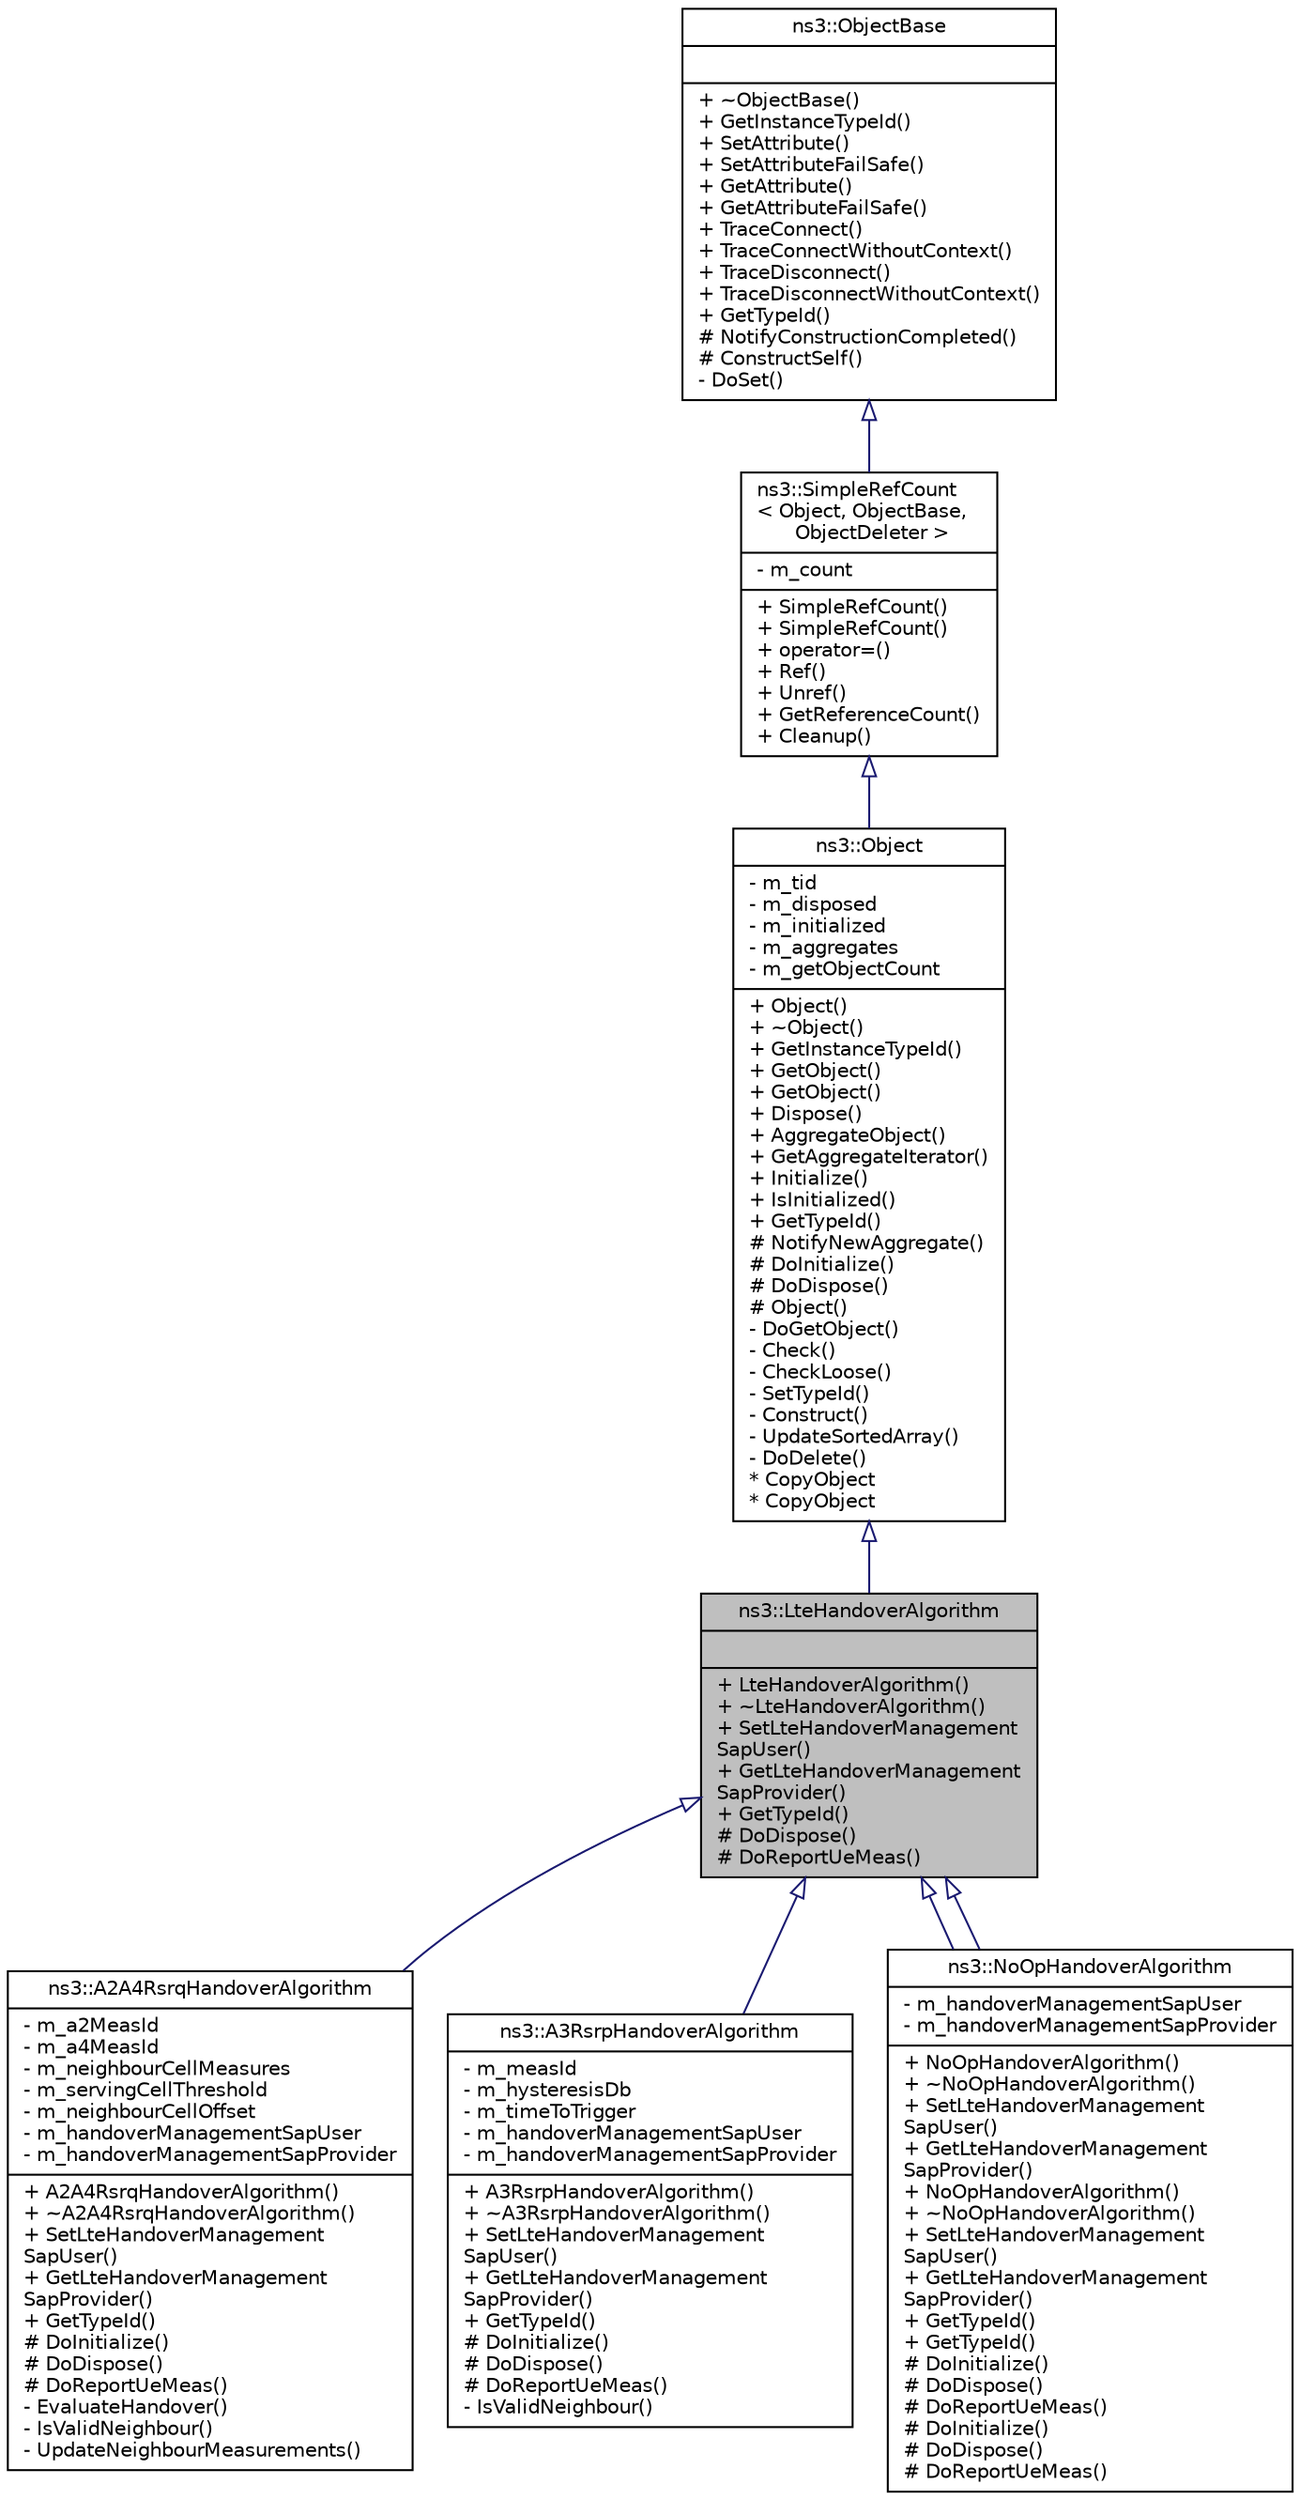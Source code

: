 digraph "ns3::LteHandoverAlgorithm"
{
  edge [fontname="Helvetica",fontsize="10",labelfontname="Helvetica",labelfontsize="10"];
  node [fontname="Helvetica",fontsize="10",shape=record];
  Node1 [label="{ns3::LteHandoverAlgorithm\n||+ LteHandoverAlgorithm()\l+ ~LteHandoverAlgorithm()\l+ SetLteHandoverManagement\lSapUser()\l+ GetLteHandoverManagement\lSapProvider()\l+ GetTypeId()\l# DoDispose()\l# DoReportUeMeas()\l}",height=0.2,width=0.4,color="black", fillcolor="grey75", style="filled", fontcolor="black"];
  Node2 -> Node1 [dir="back",color="midnightblue",fontsize="10",style="solid",arrowtail="onormal"];
  Node2 [label="{ns3::Object\n|- m_tid\l- m_disposed\l- m_initialized\l- m_aggregates\l- m_getObjectCount\l|+ Object()\l+ ~Object()\l+ GetInstanceTypeId()\l+ GetObject()\l+ GetObject()\l+ Dispose()\l+ AggregateObject()\l+ GetAggregateIterator()\l+ Initialize()\l+ IsInitialized()\l+ GetTypeId()\l# NotifyNewAggregate()\l# DoInitialize()\l# DoDispose()\l# Object()\l- DoGetObject()\l- Check()\l- CheckLoose()\l- SetTypeId()\l- Construct()\l- UpdateSortedArray()\l- DoDelete()\l* CopyObject\l* CopyObject\l}",height=0.2,width=0.4,color="black", fillcolor="white", style="filled",URL="$d9/d77/classns3_1_1Object.html",tooltip="A base class which provides memory management and object aggregation. "];
  Node3 -> Node2 [dir="back",color="midnightblue",fontsize="10",style="solid",arrowtail="onormal"];
  Node3 [label="{ns3::SimpleRefCount\l\< Object, ObjectBase,\l ObjectDeleter \>\n|- m_count\l|+ SimpleRefCount()\l+ SimpleRefCount()\l+ operator=()\l+ Ref()\l+ Unref()\l+ GetReferenceCount()\l+ Cleanup()\l}",height=0.2,width=0.4,color="black", fillcolor="white", style="filled",URL="$da/da1/classns3_1_1SimpleRefCount.html"];
  Node4 -> Node3 [dir="back",color="midnightblue",fontsize="10",style="solid",arrowtail="onormal"];
  Node4 [label="{ns3::ObjectBase\n||+ ~ObjectBase()\l+ GetInstanceTypeId()\l+ SetAttribute()\l+ SetAttributeFailSafe()\l+ GetAttribute()\l+ GetAttributeFailSafe()\l+ TraceConnect()\l+ TraceConnectWithoutContext()\l+ TraceDisconnect()\l+ TraceDisconnectWithoutContext()\l+ GetTypeId()\l# NotifyConstructionCompleted()\l# ConstructSelf()\l- DoSet()\l}",height=0.2,width=0.4,color="black", fillcolor="white", style="filled",URL="$d2/dac/classns3_1_1ObjectBase.html",tooltip="Anchor the ns-3 type and attribute system. "];
  Node1 -> Node5 [dir="back",color="midnightblue",fontsize="10",style="solid",arrowtail="onormal"];
  Node5 [label="{ns3::A2A4RsrqHandoverAlgorithm\n|- m_a2MeasId\l- m_a4MeasId\l- m_neighbourCellMeasures\l- m_servingCellThreshold\l- m_neighbourCellOffset\l- m_handoverManagementSapUser\l- m_handoverManagementSapProvider\l|+ A2A4RsrqHandoverAlgorithm()\l+ ~A2A4RsrqHandoverAlgorithm()\l+ SetLteHandoverManagement\lSapUser()\l+ GetLteHandoverManagement\lSapProvider()\l+ GetTypeId()\l# DoInitialize()\l# DoDispose()\l# DoReportUeMeas()\l- EvaluateHandover()\l- IsValidNeighbour()\l- UpdateNeighbourMeasurements()\l}",height=0.2,width=0.4,color="black", fillcolor="white", style="filled",URL="$d0/df0/classns3_1_1A2A4RsrqHandoverAlgorithm.html",tooltip="Handover algorithm implementation based on RSRQ measurements, Event A2 and Event A4. "];
  Node1 -> Node6 [dir="back",color="midnightblue",fontsize="10",style="solid",arrowtail="onormal"];
  Node6 [label="{ns3::A3RsrpHandoverAlgorithm\n|- m_measId\l- m_hysteresisDb\l- m_timeToTrigger\l- m_handoverManagementSapUser\l- m_handoverManagementSapProvider\l|+ A3RsrpHandoverAlgorithm()\l+ ~A3RsrpHandoverAlgorithm()\l+ SetLteHandoverManagement\lSapUser()\l+ GetLteHandoverManagement\lSapProvider()\l+ GetTypeId()\l# DoInitialize()\l# DoDispose()\l# DoReportUeMeas()\l- IsValidNeighbour()\l}",height=0.2,width=0.4,color="black", fillcolor="white", style="filled",URL="$d4/d3b/classns3_1_1A3RsrpHandoverAlgorithm.html",tooltip="Implementation of the strongest cell handover algorithm, based on RSRP measurements and Event A3..."];
  Node1 -> Node7 [dir="back",color="midnightblue",fontsize="10",style="solid",arrowtail="onormal"];
  Node7 [label="{ns3::NoOpHandoverAlgorithm\n|- m_handoverManagementSapUser\l- m_handoverManagementSapProvider\l|+ NoOpHandoverAlgorithm()\l+ ~NoOpHandoverAlgorithm()\l+ SetLteHandoverManagement\lSapUser()\l+ GetLteHandoverManagement\lSapProvider()\l+ NoOpHandoverAlgorithm()\l+ ~NoOpHandoverAlgorithm()\l+ SetLteHandoverManagement\lSapUser()\l+ GetLteHandoverManagement\lSapProvider()\l+ GetTypeId()\l+ GetTypeId()\l# DoInitialize()\l# DoDispose()\l# DoReportUeMeas()\l# DoInitialize()\l# DoDispose()\l# DoReportUeMeas()\l}",height=0.2,width=0.4,color="black", fillcolor="white", style="filled",URL="$df/d94/classns3_1_1NoOpHandoverAlgorithm.html",tooltip="Handover algorithm implementation which simply does nothing. "];
  Node1 -> Node7 [dir="back",color="midnightblue",fontsize="10",style="solid",arrowtail="onormal"];
}
